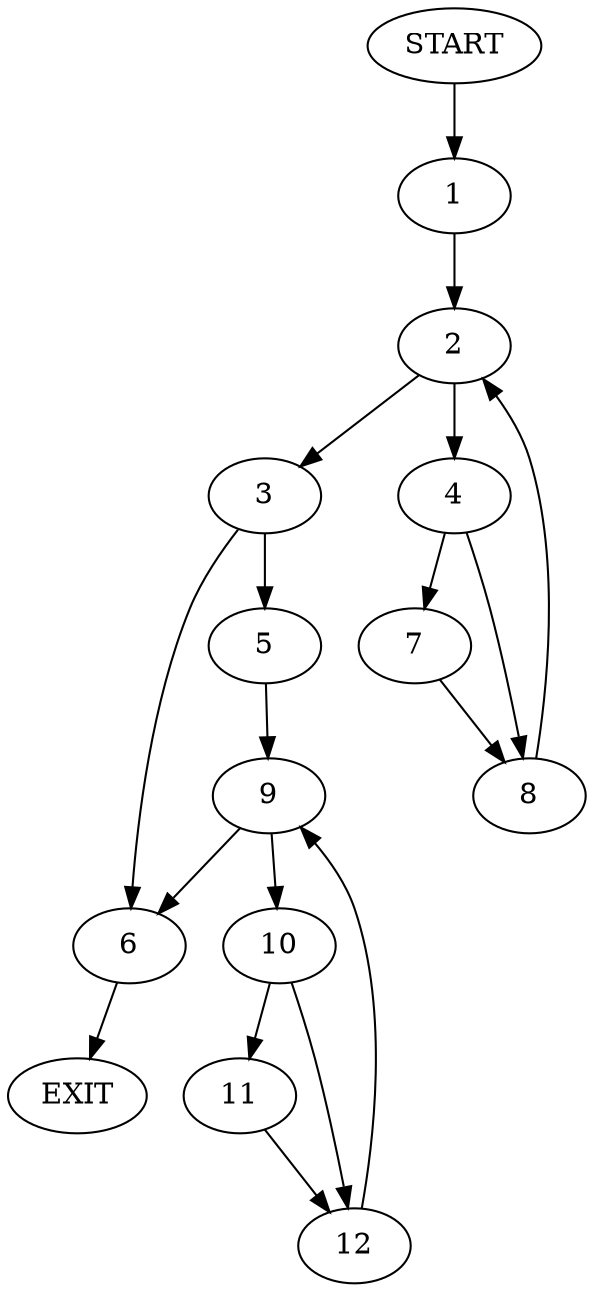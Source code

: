 digraph {
0 [label="START"]
13 [label="EXIT"]
0 -> 1
1 -> 2
2 -> 3
2 -> 4
3 -> 5
3 -> 6
4 -> 7
4 -> 8
8 -> 2
7 -> 8
5 -> 9
6 -> 13
9 -> 10
9 -> 6
10 -> 11
10 -> 12
11 -> 12
12 -> 9
}
